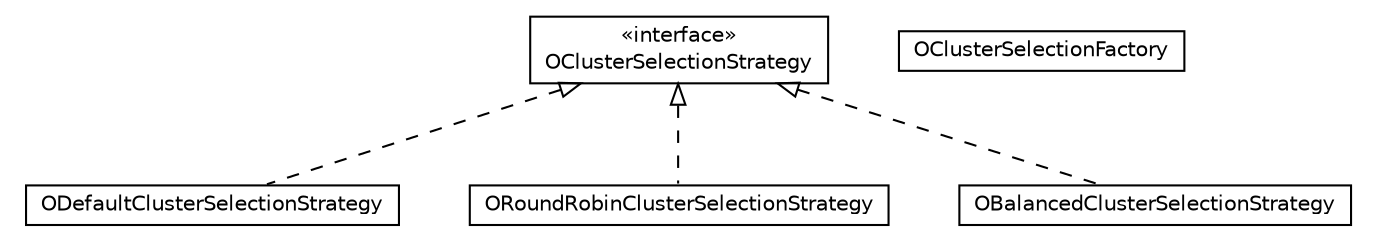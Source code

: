 #!/usr/local/bin/dot
#
# Class diagram 
# Generated by UMLGraph version R5_6-24-gf6e263 (http://www.umlgraph.org/)
#

digraph G {
	edge [fontname="Helvetica",fontsize=10,labelfontname="Helvetica",labelfontsize=10];
	node [fontname="Helvetica",fontsize=10,shape=plaintext];
	nodesep=0.25;
	ranksep=0.5;
	// com.orientechnologies.orient.core.metadata.schema.clusterselection.ODefaultClusterSelectionStrategy
	c102000 [label=<<table title="com.orientechnologies.orient.core.metadata.schema.clusterselection.ODefaultClusterSelectionStrategy" border="0" cellborder="1" cellspacing="0" cellpadding="2" port="p" href="./ODefaultClusterSelectionStrategy.html">
		<tr><td><table border="0" cellspacing="0" cellpadding="1">
<tr><td align="center" balign="center"> ODefaultClusterSelectionStrategy </td></tr>
		</table></td></tr>
		</table>>, URL="./ODefaultClusterSelectionStrategy.html", fontname="Helvetica", fontcolor="black", fontsize=10.0];
	// com.orientechnologies.orient.core.metadata.schema.clusterselection.ORoundRobinClusterSelectionStrategy
	c102001 [label=<<table title="com.orientechnologies.orient.core.metadata.schema.clusterselection.ORoundRobinClusterSelectionStrategy" border="0" cellborder="1" cellspacing="0" cellpadding="2" port="p" href="./ORoundRobinClusterSelectionStrategy.html">
		<tr><td><table border="0" cellspacing="0" cellpadding="1">
<tr><td align="center" balign="center"> ORoundRobinClusterSelectionStrategy </td></tr>
		</table></td></tr>
		</table>>, URL="./ORoundRobinClusterSelectionStrategy.html", fontname="Helvetica", fontcolor="black", fontsize=10.0];
	// com.orientechnologies.orient.core.metadata.schema.clusterselection.OClusterSelectionFactory
	c102002 [label=<<table title="com.orientechnologies.orient.core.metadata.schema.clusterselection.OClusterSelectionFactory" border="0" cellborder="1" cellspacing="0" cellpadding="2" port="p" href="./OClusterSelectionFactory.html">
		<tr><td><table border="0" cellspacing="0" cellpadding="1">
<tr><td align="center" balign="center"> OClusterSelectionFactory </td></tr>
		</table></td></tr>
		</table>>, URL="./OClusterSelectionFactory.html", fontname="Helvetica", fontcolor="black", fontsize=10.0];
	// com.orientechnologies.orient.core.metadata.schema.clusterselection.OBalancedClusterSelectionStrategy
	c102003 [label=<<table title="com.orientechnologies.orient.core.metadata.schema.clusterselection.OBalancedClusterSelectionStrategy" border="0" cellborder="1" cellspacing="0" cellpadding="2" port="p" href="./OBalancedClusterSelectionStrategy.html">
		<tr><td><table border="0" cellspacing="0" cellpadding="1">
<tr><td align="center" balign="center"> OBalancedClusterSelectionStrategy </td></tr>
		</table></td></tr>
		</table>>, URL="./OBalancedClusterSelectionStrategy.html", fontname="Helvetica", fontcolor="black", fontsize=10.0];
	// com.orientechnologies.orient.core.metadata.schema.clusterselection.OClusterSelectionStrategy
	c102004 [label=<<table title="com.orientechnologies.orient.core.metadata.schema.clusterselection.OClusterSelectionStrategy" border="0" cellborder="1" cellspacing="0" cellpadding="2" port="p" href="./OClusterSelectionStrategy.html">
		<tr><td><table border="0" cellspacing="0" cellpadding="1">
<tr><td align="center" balign="center"> &#171;interface&#187; </td></tr>
<tr><td align="center" balign="center"> OClusterSelectionStrategy </td></tr>
		</table></td></tr>
		</table>>, URL="./OClusterSelectionStrategy.html", fontname="Helvetica", fontcolor="black", fontsize=10.0];
	//com.orientechnologies.orient.core.metadata.schema.clusterselection.ODefaultClusterSelectionStrategy implements com.orientechnologies.orient.core.metadata.schema.clusterselection.OClusterSelectionStrategy
	c102004:p -> c102000:p [dir=back,arrowtail=empty,style=dashed];
	//com.orientechnologies.orient.core.metadata.schema.clusterselection.ORoundRobinClusterSelectionStrategy implements com.orientechnologies.orient.core.metadata.schema.clusterselection.OClusterSelectionStrategy
	c102004:p -> c102001:p [dir=back,arrowtail=empty,style=dashed];
	//com.orientechnologies.orient.core.metadata.schema.clusterselection.OBalancedClusterSelectionStrategy implements com.orientechnologies.orient.core.metadata.schema.clusterselection.OClusterSelectionStrategy
	c102004:p -> c102003:p [dir=back,arrowtail=empty,style=dashed];
}

